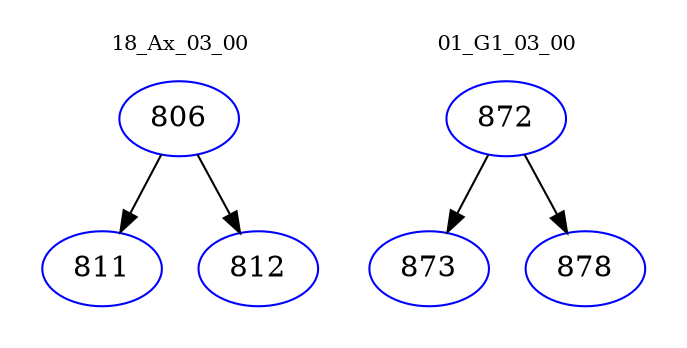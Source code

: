 digraph{
subgraph cluster_0 {
color = white
label = "18_Ax_03_00";
fontsize=10;
T0_806 [label="806", color="blue"]
T0_806 -> T0_811 [color="black"]
T0_811 [label="811", color="blue"]
T0_806 -> T0_812 [color="black"]
T0_812 [label="812", color="blue"]
}
subgraph cluster_1 {
color = white
label = "01_G1_03_00";
fontsize=10;
T1_872 [label="872", color="blue"]
T1_872 -> T1_873 [color="black"]
T1_873 [label="873", color="blue"]
T1_872 -> T1_878 [color="black"]
T1_878 [label="878", color="blue"]
}
}
